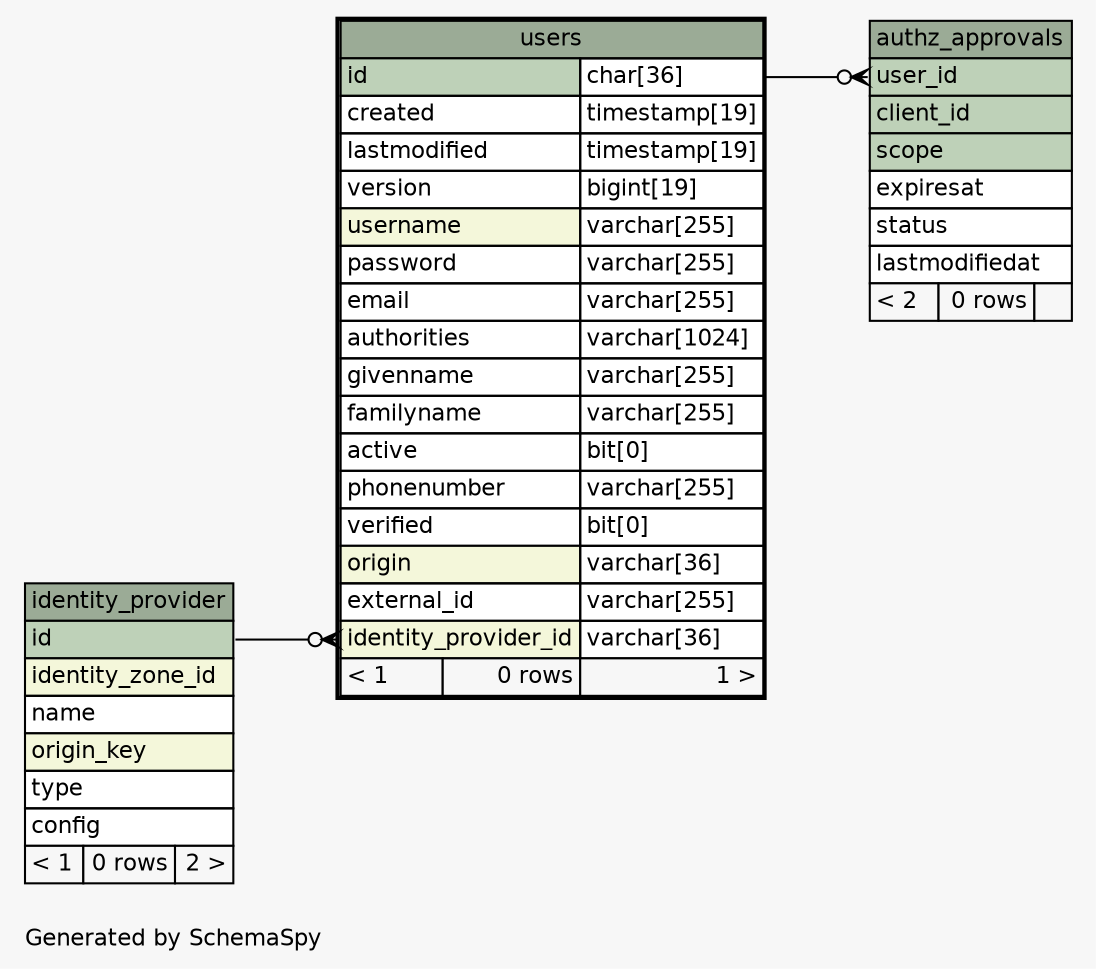 // dot 2.36.0 on Mac OS X 10.9.2
// SchemaSpy rev 590
digraph "oneDegreeRelationshipsDiagram" {
  graph [
    rankdir="RL"
    bgcolor="#f7f7f7"
    label="\nGenerated by SchemaSpy"
    labeljust="l"
    nodesep="0.18"
    ranksep="0.46"
    fontname="Helvetica"
    fontsize="11"
  ];
  node [
    fontname="Helvetica"
    fontsize="11"
    shape="plaintext"
  ];
  edge [
    arrowsize="0.8"
  ];
  "authz_approvals":"user_id":w -> "users":"id.type":e [arrowhead=none dir=back arrowtail=crowodot];
  "users":"identity_provider_id":w -> "identity_provider":"id":e [arrowhead=none dir=back arrowtail=crowodot];
  "authz_approvals" [
    label=<
    <TABLE BORDER="0" CELLBORDER="1" CELLSPACING="0" BGCOLOR="#ffffff">
      <TR><TD COLSPAN="3" BGCOLOR="#9bab96" ALIGN="CENTER">authz_approvals</TD></TR>
      <TR><TD PORT="user_id" COLSPAN="3" BGCOLOR="#bed1b8" ALIGN="LEFT">user_id</TD></TR>
      <TR><TD PORT="client_id" COLSPAN="3" BGCOLOR="#bed1b8" ALIGN="LEFT">client_id</TD></TR>
      <TR><TD PORT="scope" COLSPAN="3" BGCOLOR="#bed1b8" ALIGN="LEFT">scope</TD></TR>
      <TR><TD PORT="expiresat" COLSPAN="3" ALIGN="LEFT">expiresat</TD></TR>
      <TR><TD PORT="status" COLSPAN="3" ALIGN="LEFT">status</TD></TR>
      <TR><TD PORT="lastmodifiedat" COLSPAN="3" ALIGN="LEFT">lastmodifiedat</TD></TR>
      <TR><TD ALIGN="LEFT" BGCOLOR="#f7f7f7">&lt; 2</TD><TD ALIGN="RIGHT" BGCOLOR="#f7f7f7">0 rows</TD><TD ALIGN="RIGHT" BGCOLOR="#f7f7f7">  </TD></TR>
    </TABLE>>
    URL="authz_approvals.html"
    tooltip="authz_approvals"
  ];
  "identity_provider" [
    label=<
    <TABLE BORDER="0" CELLBORDER="1" CELLSPACING="0" BGCOLOR="#ffffff">
      <TR><TD COLSPAN="3" BGCOLOR="#9bab96" ALIGN="CENTER">identity_provider</TD></TR>
      <TR><TD PORT="id" COLSPAN="3" BGCOLOR="#bed1b8" ALIGN="LEFT">id</TD></TR>
      <TR><TD PORT="identity_zone_id" COLSPAN="3" BGCOLOR="#f4f7da" ALIGN="LEFT">identity_zone_id</TD></TR>
      <TR><TD PORT="name" COLSPAN="3" ALIGN="LEFT">name</TD></TR>
      <TR><TD PORT="origin_key" COLSPAN="3" BGCOLOR="#f4f7da" ALIGN="LEFT">origin_key</TD></TR>
      <TR><TD PORT="type" COLSPAN="3" ALIGN="LEFT">type</TD></TR>
      <TR><TD PORT="config" COLSPAN="3" ALIGN="LEFT">config</TD></TR>
      <TR><TD ALIGN="LEFT" BGCOLOR="#f7f7f7">&lt; 1</TD><TD ALIGN="RIGHT" BGCOLOR="#f7f7f7">0 rows</TD><TD ALIGN="RIGHT" BGCOLOR="#f7f7f7">2 &gt;</TD></TR>
    </TABLE>>
    URL="identity_provider.html"
    tooltip="identity_provider"
  ];
  "users" [
    label=<
    <TABLE BORDER="2" CELLBORDER="1" CELLSPACING="0" BGCOLOR="#ffffff">
      <TR><TD COLSPAN="3" BGCOLOR="#9bab96" ALIGN="CENTER">users</TD></TR>
      <TR><TD PORT="id" COLSPAN="2" BGCOLOR="#bed1b8" ALIGN="LEFT">id</TD><TD PORT="id.type" ALIGN="LEFT">char[36]</TD></TR>
      <TR><TD PORT="created" COLSPAN="2" ALIGN="LEFT">created</TD><TD PORT="created.type" ALIGN="LEFT">timestamp[19]</TD></TR>
      <TR><TD PORT="lastmodified" COLSPAN="2" ALIGN="LEFT">lastmodified</TD><TD PORT="lastmodified.type" ALIGN="LEFT">timestamp[19]</TD></TR>
      <TR><TD PORT="version" COLSPAN="2" ALIGN="LEFT">version</TD><TD PORT="version.type" ALIGN="LEFT">bigint[19]</TD></TR>
      <TR><TD PORT="username" COLSPAN="2" BGCOLOR="#f4f7da" ALIGN="LEFT">username</TD><TD PORT="username.type" ALIGN="LEFT">varchar[255]</TD></TR>
      <TR><TD PORT="password" COLSPAN="2" ALIGN="LEFT">password</TD><TD PORT="password.type" ALIGN="LEFT">varchar[255]</TD></TR>
      <TR><TD PORT="email" COLSPAN="2" ALIGN="LEFT">email</TD><TD PORT="email.type" ALIGN="LEFT">varchar[255]</TD></TR>
      <TR><TD PORT="authorities" COLSPAN="2" ALIGN="LEFT">authorities</TD><TD PORT="authorities.type" ALIGN="LEFT">varchar[1024]</TD></TR>
      <TR><TD PORT="givenname" COLSPAN="2" ALIGN="LEFT">givenname</TD><TD PORT="givenname.type" ALIGN="LEFT">varchar[255]</TD></TR>
      <TR><TD PORT="familyname" COLSPAN="2" ALIGN="LEFT">familyname</TD><TD PORT="familyname.type" ALIGN="LEFT">varchar[255]</TD></TR>
      <TR><TD PORT="active" COLSPAN="2" ALIGN="LEFT">active</TD><TD PORT="active.type" ALIGN="LEFT">bit[0]</TD></TR>
      <TR><TD PORT="phonenumber" COLSPAN="2" ALIGN="LEFT">phonenumber</TD><TD PORT="phonenumber.type" ALIGN="LEFT">varchar[255]</TD></TR>
      <TR><TD PORT="verified" COLSPAN="2" ALIGN="LEFT">verified</TD><TD PORT="verified.type" ALIGN="LEFT">bit[0]</TD></TR>
      <TR><TD PORT="origin" COLSPAN="2" BGCOLOR="#f4f7da" ALIGN="LEFT">origin</TD><TD PORT="origin.type" ALIGN="LEFT">varchar[36]</TD></TR>
      <TR><TD PORT="external_id" COLSPAN="2" ALIGN="LEFT">external_id</TD><TD PORT="external_id.type" ALIGN="LEFT">varchar[255]</TD></TR>
      <TR><TD PORT="identity_provider_id" COLSPAN="2" BGCOLOR="#f4f7da" ALIGN="LEFT">identity_provider_id</TD><TD PORT="identity_provider_id.type" ALIGN="LEFT">varchar[36]</TD></TR>
      <TR><TD ALIGN="LEFT" BGCOLOR="#f7f7f7">&lt; 1</TD><TD ALIGN="RIGHT" BGCOLOR="#f7f7f7">0 rows</TD><TD ALIGN="RIGHT" BGCOLOR="#f7f7f7">1 &gt;</TD></TR>
    </TABLE>>
    URL="users.html"
    tooltip="users"
  ];
}
